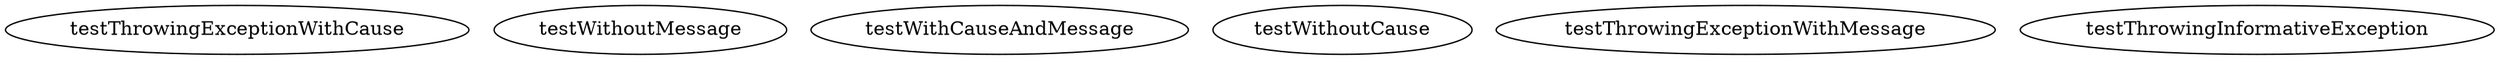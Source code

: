 digraph G {
testThrowingExceptionWithCause;
testWithoutMessage;
testWithCauseAndMessage;
testWithoutCause;
testThrowingExceptionWithMessage;
testThrowingInformativeException;
}
